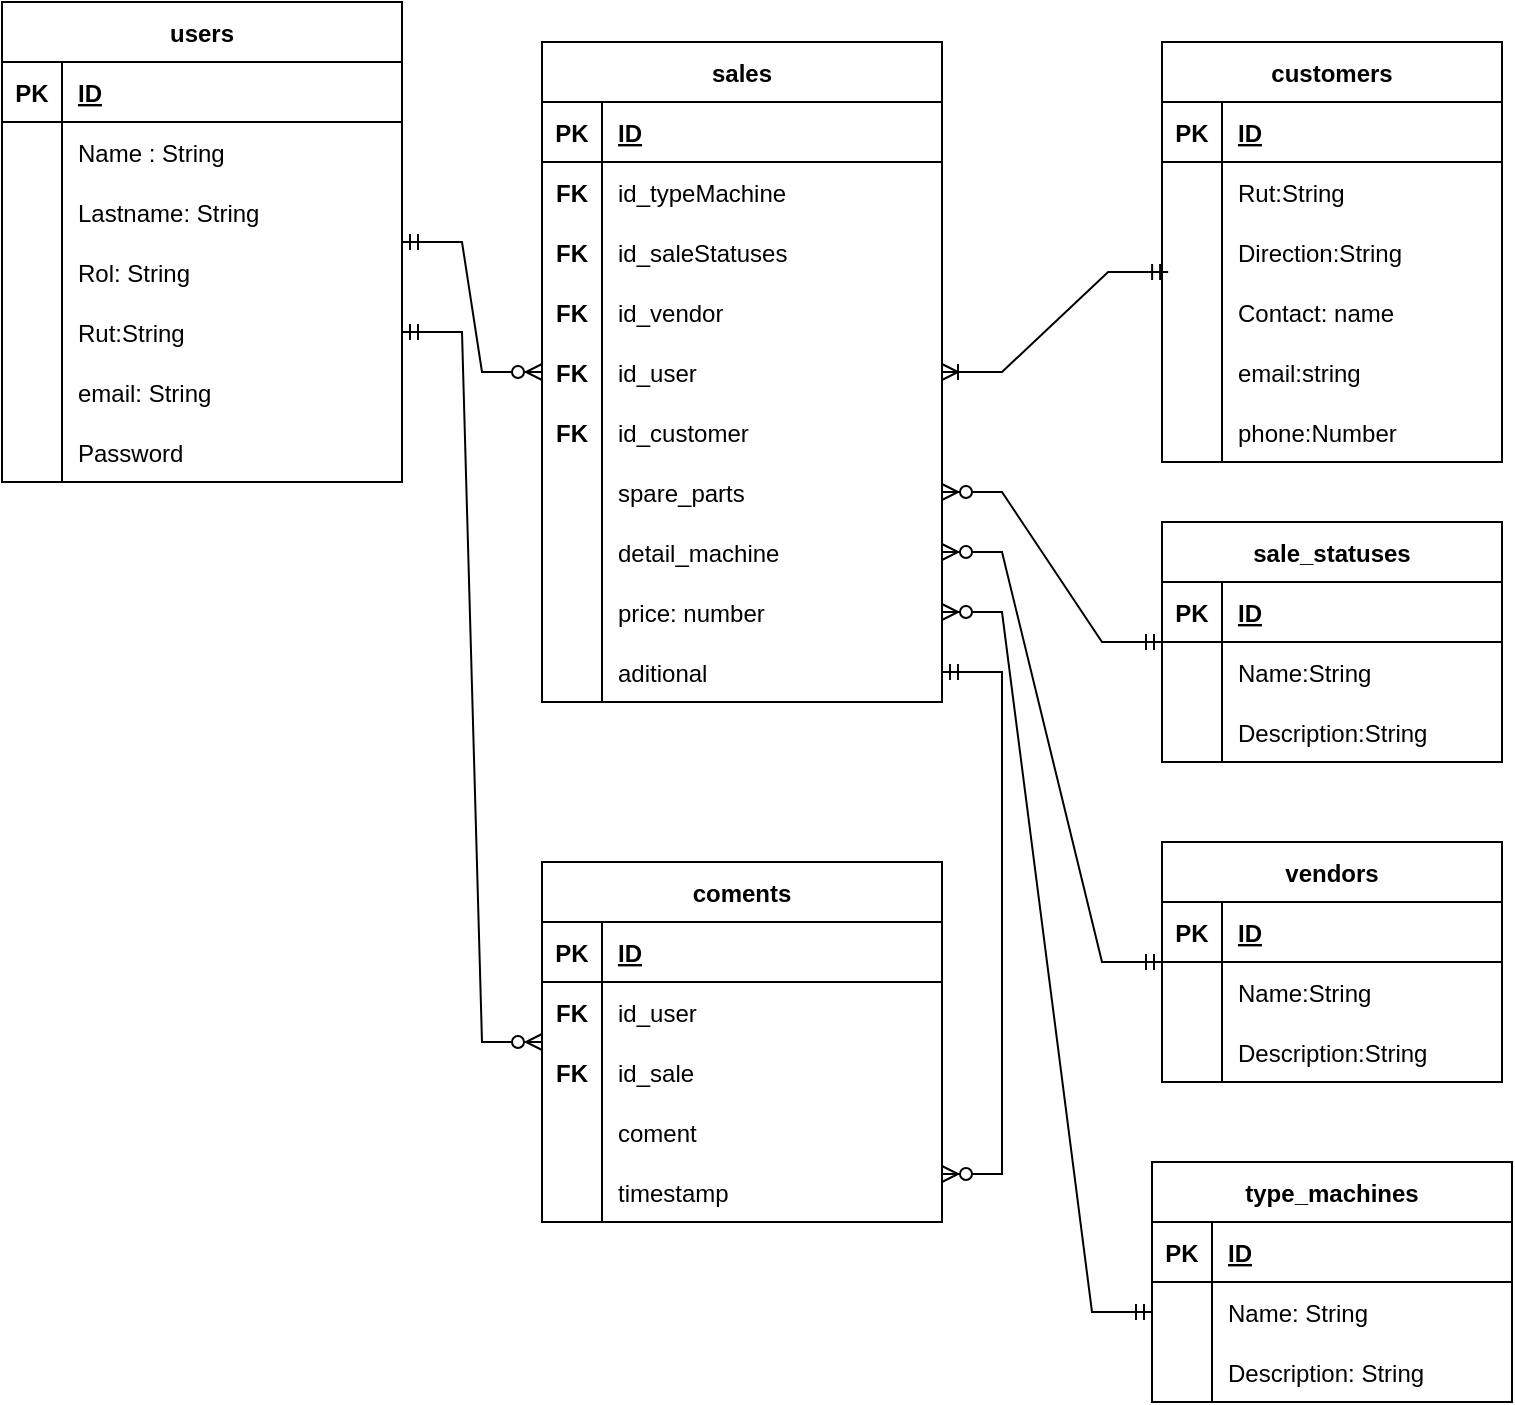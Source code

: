 <mxfile version="15.8.6" type="github">
  <diagram id="W8jNctGg6ICuP-1x-R0o" name="Page-1">
    <mxGraphModel dx="1022" dy="706" grid="1" gridSize="10" guides="1" tooltips="1" connect="1" arrows="1" fold="1" page="1" pageScale="1" pageWidth="827" pageHeight="1169" math="0" shadow="0">
      <root>
        <mxCell id="0" />
        <mxCell id="1" parent="0" />
        <mxCell id="FRNCjIdW2Cgp6rqRqQUu-5" value="users" style="shape=table;startSize=30;container=1;collapsible=1;childLayout=tableLayout;fixedRows=1;rowLines=0;fontStyle=1;align=center;resizeLast=1;" parent="1" vertex="1">
          <mxGeometry x="10" y="20" width="200" height="240" as="geometry" />
        </mxCell>
        <mxCell id="FRNCjIdW2Cgp6rqRqQUu-6" value="" style="shape=partialRectangle;collapsible=0;dropTarget=0;pointerEvents=0;fillColor=none;top=0;left=0;bottom=1;right=0;points=[[0,0.5],[1,0.5]];portConstraint=eastwest;" parent="FRNCjIdW2Cgp6rqRqQUu-5" vertex="1">
          <mxGeometry y="30" width="200" height="30" as="geometry" />
        </mxCell>
        <mxCell id="FRNCjIdW2Cgp6rqRqQUu-7" value="PK" style="shape=partialRectangle;connectable=0;fillColor=none;top=0;left=0;bottom=0;right=0;fontStyle=1;overflow=hidden;" parent="FRNCjIdW2Cgp6rqRqQUu-6" vertex="1">
          <mxGeometry width="30" height="30" as="geometry">
            <mxRectangle width="30" height="30" as="alternateBounds" />
          </mxGeometry>
        </mxCell>
        <mxCell id="FRNCjIdW2Cgp6rqRqQUu-8" value="ID" style="shape=partialRectangle;connectable=0;fillColor=none;top=0;left=0;bottom=0;right=0;align=left;spacingLeft=6;fontStyle=5;overflow=hidden;" parent="FRNCjIdW2Cgp6rqRqQUu-6" vertex="1">
          <mxGeometry x="30" width="170" height="30" as="geometry">
            <mxRectangle width="170" height="30" as="alternateBounds" />
          </mxGeometry>
        </mxCell>
        <mxCell id="FRNCjIdW2Cgp6rqRqQUu-9" value="" style="shape=partialRectangle;collapsible=0;dropTarget=0;pointerEvents=0;fillColor=none;top=0;left=0;bottom=0;right=0;points=[[0,0.5],[1,0.5]];portConstraint=eastwest;" parent="FRNCjIdW2Cgp6rqRqQUu-5" vertex="1">
          <mxGeometry y="60" width="200" height="30" as="geometry" />
        </mxCell>
        <mxCell id="FRNCjIdW2Cgp6rqRqQUu-10" value="" style="shape=partialRectangle;connectable=0;fillColor=none;top=0;left=0;bottom=0;right=0;editable=1;overflow=hidden;" parent="FRNCjIdW2Cgp6rqRqQUu-9" vertex="1">
          <mxGeometry width="30" height="30" as="geometry">
            <mxRectangle width="30" height="30" as="alternateBounds" />
          </mxGeometry>
        </mxCell>
        <mxCell id="FRNCjIdW2Cgp6rqRqQUu-11" value="Name : String" style="shape=partialRectangle;connectable=0;fillColor=none;top=0;left=0;bottom=0;right=0;align=left;spacingLeft=6;overflow=hidden;" parent="FRNCjIdW2Cgp6rqRqQUu-9" vertex="1">
          <mxGeometry x="30" width="170" height="30" as="geometry">
            <mxRectangle width="170" height="30" as="alternateBounds" />
          </mxGeometry>
        </mxCell>
        <mxCell id="FRNCjIdW2Cgp6rqRqQUu-12" value="" style="shape=partialRectangle;collapsible=0;dropTarget=0;pointerEvents=0;fillColor=none;top=0;left=0;bottom=0;right=0;points=[[0,0.5],[1,0.5]];portConstraint=eastwest;" parent="FRNCjIdW2Cgp6rqRqQUu-5" vertex="1">
          <mxGeometry y="90" width="200" height="30" as="geometry" />
        </mxCell>
        <mxCell id="FRNCjIdW2Cgp6rqRqQUu-13" value="" style="shape=partialRectangle;connectable=0;fillColor=none;top=0;left=0;bottom=0;right=0;editable=1;overflow=hidden;" parent="FRNCjIdW2Cgp6rqRqQUu-12" vertex="1">
          <mxGeometry width="30" height="30" as="geometry">
            <mxRectangle width="30" height="30" as="alternateBounds" />
          </mxGeometry>
        </mxCell>
        <mxCell id="FRNCjIdW2Cgp6rqRqQUu-14" value="Lastname: String" style="shape=partialRectangle;connectable=0;fillColor=none;top=0;left=0;bottom=0;right=0;align=left;spacingLeft=6;overflow=hidden;" parent="FRNCjIdW2Cgp6rqRqQUu-12" vertex="1">
          <mxGeometry x="30" width="170" height="30" as="geometry">
            <mxRectangle width="170" height="30" as="alternateBounds" />
          </mxGeometry>
        </mxCell>
        <mxCell id="FRNCjIdW2Cgp6rqRqQUu-15" value="" style="shape=partialRectangle;collapsible=0;dropTarget=0;pointerEvents=0;fillColor=none;top=0;left=0;bottom=0;right=0;points=[[0,0.5],[1,0.5]];portConstraint=eastwest;" parent="FRNCjIdW2Cgp6rqRqQUu-5" vertex="1">
          <mxGeometry y="120" width="200" height="30" as="geometry" />
        </mxCell>
        <mxCell id="FRNCjIdW2Cgp6rqRqQUu-16" value="" style="shape=partialRectangle;connectable=0;fillColor=none;top=0;left=0;bottom=0;right=0;editable=1;overflow=hidden;" parent="FRNCjIdW2Cgp6rqRqQUu-15" vertex="1">
          <mxGeometry width="30" height="30" as="geometry">
            <mxRectangle width="30" height="30" as="alternateBounds" />
          </mxGeometry>
        </mxCell>
        <mxCell id="FRNCjIdW2Cgp6rqRqQUu-17" value="Rol: String" style="shape=partialRectangle;connectable=0;fillColor=none;top=0;left=0;bottom=0;right=0;align=left;spacingLeft=6;overflow=hidden;" parent="FRNCjIdW2Cgp6rqRqQUu-15" vertex="1">
          <mxGeometry x="30" width="170" height="30" as="geometry">
            <mxRectangle width="170" height="30" as="alternateBounds" />
          </mxGeometry>
        </mxCell>
        <mxCell id="FRNCjIdW2Cgp6rqRqQUu-99" value="" style="shape=partialRectangle;collapsible=0;dropTarget=0;pointerEvents=0;fillColor=none;top=0;left=0;bottom=0;right=0;points=[[0,0.5],[1,0.5]];portConstraint=eastwest;" parent="FRNCjIdW2Cgp6rqRqQUu-5" vertex="1">
          <mxGeometry y="150" width="200" height="30" as="geometry" />
        </mxCell>
        <mxCell id="FRNCjIdW2Cgp6rqRqQUu-100" value="" style="shape=partialRectangle;connectable=0;fillColor=none;top=0;left=0;bottom=0;right=0;editable=1;overflow=hidden;" parent="FRNCjIdW2Cgp6rqRqQUu-99" vertex="1">
          <mxGeometry width="30" height="30" as="geometry">
            <mxRectangle width="30" height="30" as="alternateBounds" />
          </mxGeometry>
        </mxCell>
        <mxCell id="FRNCjIdW2Cgp6rqRqQUu-101" value="Rut:String" style="shape=partialRectangle;connectable=0;fillColor=none;top=0;left=0;bottom=0;right=0;align=left;spacingLeft=6;overflow=hidden;" parent="FRNCjIdW2Cgp6rqRqQUu-99" vertex="1">
          <mxGeometry x="30" width="170" height="30" as="geometry">
            <mxRectangle width="170" height="30" as="alternateBounds" />
          </mxGeometry>
        </mxCell>
        <mxCell id="FRNCjIdW2Cgp6rqRqQUu-102" value="" style="shape=partialRectangle;collapsible=0;dropTarget=0;pointerEvents=0;fillColor=none;top=0;left=0;bottom=0;right=0;points=[[0,0.5],[1,0.5]];portConstraint=eastwest;" parent="FRNCjIdW2Cgp6rqRqQUu-5" vertex="1">
          <mxGeometry y="180" width="200" height="30" as="geometry" />
        </mxCell>
        <mxCell id="FRNCjIdW2Cgp6rqRqQUu-103" value="" style="shape=partialRectangle;connectable=0;fillColor=none;top=0;left=0;bottom=0;right=0;editable=1;overflow=hidden;" parent="FRNCjIdW2Cgp6rqRqQUu-102" vertex="1">
          <mxGeometry width="30" height="30" as="geometry">
            <mxRectangle width="30" height="30" as="alternateBounds" />
          </mxGeometry>
        </mxCell>
        <mxCell id="FRNCjIdW2Cgp6rqRqQUu-104" value="email: String" style="shape=partialRectangle;connectable=0;fillColor=none;top=0;left=0;bottom=0;right=0;align=left;spacingLeft=6;overflow=hidden;" parent="FRNCjIdW2Cgp6rqRqQUu-102" vertex="1">
          <mxGeometry x="30" width="170" height="30" as="geometry">
            <mxRectangle width="170" height="30" as="alternateBounds" />
          </mxGeometry>
        </mxCell>
        <mxCell id="FRNCjIdW2Cgp6rqRqQUu-105" value="" style="shape=partialRectangle;collapsible=0;dropTarget=0;pointerEvents=0;fillColor=none;top=0;left=0;bottom=0;right=0;points=[[0,0.5],[1,0.5]];portConstraint=eastwest;" parent="FRNCjIdW2Cgp6rqRqQUu-5" vertex="1">
          <mxGeometry y="210" width="200" height="30" as="geometry" />
        </mxCell>
        <mxCell id="FRNCjIdW2Cgp6rqRqQUu-106" value="" style="shape=partialRectangle;connectable=0;fillColor=none;top=0;left=0;bottom=0;right=0;editable=1;overflow=hidden;" parent="FRNCjIdW2Cgp6rqRqQUu-105" vertex="1">
          <mxGeometry width="30" height="30" as="geometry">
            <mxRectangle width="30" height="30" as="alternateBounds" />
          </mxGeometry>
        </mxCell>
        <mxCell id="FRNCjIdW2Cgp6rqRqQUu-107" value="Password" style="shape=partialRectangle;connectable=0;fillColor=none;top=0;left=0;bottom=0;right=0;align=left;spacingLeft=6;overflow=hidden;" parent="FRNCjIdW2Cgp6rqRqQUu-105" vertex="1">
          <mxGeometry x="30" width="170" height="30" as="geometry">
            <mxRectangle width="170" height="30" as="alternateBounds" />
          </mxGeometry>
        </mxCell>
        <mxCell id="FRNCjIdW2Cgp6rqRqQUu-32" value="type_machines" style="shape=table;startSize=30;container=1;collapsible=1;childLayout=tableLayout;fixedRows=1;rowLines=0;fontStyle=1;align=center;resizeLast=1;" parent="1" vertex="1">
          <mxGeometry x="585" y="600" width="180" height="120" as="geometry" />
        </mxCell>
        <mxCell id="FRNCjIdW2Cgp6rqRqQUu-33" value="" style="shape=partialRectangle;collapsible=0;dropTarget=0;pointerEvents=0;fillColor=none;top=0;left=0;bottom=1;right=0;points=[[0,0.5],[1,0.5]];portConstraint=eastwest;" parent="FRNCjIdW2Cgp6rqRqQUu-32" vertex="1">
          <mxGeometry y="30" width="180" height="30" as="geometry" />
        </mxCell>
        <mxCell id="FRNCjIdW2Cgp6rqRqQUu-34" value="PK" style="shape=partialRectangle;connectable=0;fillColor=none;top=0;left=0;bottom=0;right=0;fontStyle=1;overflow=hidden;" parent="FRNCjIdW2Cgp6rqRqQUu-33" vertex="1">
          <mxGeometry width="30" height="30" as="geometry">
            <mxRectangle width="30" height="30" as="alternateBounds" />
          </mxGeometry>
        </mxCell>
        <mxCell id="FRNCjIdW2Cgp6rqRqQUu-35" value="ID" style="shape=partialRectangle;connectable=0;fillColor=none;top=0;left=0;bottom=0;right=0;align=left;spacingLeft=6;fontStyle=5;overflow=hidden;" parent="FRNCjIdW2Cgp6rqRqQUu-33" vertex="1">
          <mxGeometry x="30" width="150" height="30" as="geometry">
            <mxRectangle width="150" height="30" as="alternateBounds" />
          </mxGeometry>
        </mxCell>
        <mxCell id="FRNCjIdW2Cgp6rqRqQUu-36" value="" style="shape=partialRectangle;collapsible=0;dropTarget=0;pointerEvents=0;fillColor=none;top=0;left=0;bottom=0;right=0;points=[[0,0.5],[1,0.5]];portConstraint=eastwest;" parent="FRNCjIdW2Cgp6rqRqQUu-32" vertex="1">
          <mxGeometry y="60" width="180" height="30" as="geometry" />
        </mxCell>
        <mxCell id="FRNCjIdW2Cgp6rqRqQUu-37" value="" style="shape=partialRectangle;connectable=0;fillColor=none;top=0;left=0;bottom=0;right=0;editable=1;overflow=hidden;" parent="FRNCjIdW2Cgp6rqRqQUu-36" vertex="1">
          <mxGeometry width="30" height="30" as="geometry">
            <mxRectangle width="30" height="30" as="alternateBounds" />
          </mxGeometry>
        </mxCell>
        <mxCell id="FRNCjIdW2Cgp6rqRqQUu-38" value="Name: String" style="shape=partialRectangle;connectable=0;fillColor=none;top=0;left=0;bottom=0;right=0;align=left;spacingLeft=6;overflow=hidden;" parent="FRNCjIdW2Cgp6rqRqQUu-36" vertex="1">
          <mxGeometry x="30" width="150" height="30" as="geometry">
            <mxRectangle width="150" height="30" as="alternateBounds" />
          </mxGeometry>
        </mxCell>
        <mxCell id="FRNCjIdW2Cgp6rqRqQUu-39" value="" style="shape=partialRectangle;collapsible=0;dropTarget=0;pointerEvents=0;fillColor=none;top=0;left=0;bottom=0;right=0;points=[[0,0.5],[1,0.5]];portConstraint=eastwest;" parent="FRNCjIdW2Cgp6rqRqQUu-32" vertex="1">
          <mxGeometry y="90" width="180" height="30" as="geometry" />
        </mxCell>
        <mxCell id="FRNCjIdW2Cgp6rqRqQUu-40" value="" style="shape=partialRectangle;connectable=0;fillColor=none;top=0;left=0;bottom=0;right=0;editable=1;overflow=hidden;" parent="FRNCjIdW2Cgp6rqRqQUu-39" vertex="1">
          <mxGeometry width="30" height="30" as="geometry">
            <mxRectangle width="30" height="30" as="alternateBounds" />
          </mxGeometry>
        </mxCell>
        <mxCell id="FRNCjIdW2Cgp6rqRqQUu-41" value="Description: String" style="shape=partialRectangle;connectable=0;fillColor=none;top=0;left=0;bottom=0;right=0;align=left;spacingLeft=6;overflow=hidden;" parent="FRNCjIdW2Cgp6rqRqQUu-39" vertex="1">
          <mxGeometry x="30" width="150" height="30" as="geometry">
            <mxRectangle width="150" height="30" as="alternateBounds" />
          </mxGeometry>
        </mxCell>
        <mxCell id="FRNCjIdW2Cgp6rqRqQUu-45" value="vendors" style="shape=table;startSize=30;container=1;collapsible=1;childLayout=tableLayout;fixedRows=1;rowLines=0;fontStyle=1;align=center;resizeLast=1;" parent="1" vertex="1">
          <mxGeometry x="590" y="440" width="170" height="120" as="geometry" />
        </mxCell>
        <mxCell id="FRNCjIdW2Cgp6rqRqQUu-46" value="" style="shape=partialRectangle;collapsible=0;dropTarget=0;pointerEvents=0;fillColor=none;top=0;left=0;bottom=1;right=0;points=[[0,0.5],[1,0.5]];portConstraint=eastwest;" parent="FRNCjIdW2Cgp6rqRqQUu-45" vertex="1">
          <mxGeometry y="30" width="170" height="30" as="geometry" />
        </mxCell>
        <mxCell id="FRNCjIdW2Cgp6rqRqQUu-47" value="PK" style="shape=partialRectangle;connectable=0;fillColor=none;top=0;left=0;bottom=0;right=0;fontStyle=1;overflow=hidden;" parent="FRNCjIdW2Cgp6rqRqQUu-46" vertex="1">
          <mxGeometry width="30" height="30" as="geometry">
            <mxRectangle width="30" height="30" as="alternateBounds" />
          </mxGeometry>
        </mxCell>
        <mxCell id="FRNCjIdW2Cgp6rqRqQUu-48" value="ID" style="shape=partialRectangle;connectable=0;fillColor=none;top=0;left=0;bottom=0;right=0;align=left;spacingLeft=6;fontStyle=5;overflow=hidden;" parent="FRNCjIdW2Cgp6rqRqQUu-46" vertex="1">
          <mxGeometry x="30" width="140" height="30" as="geometry">
            <mxRectangle width="140" height="30" as="alternateBounds" />
          </mxGeometry>
        </mxCell>
        <mxCell id="FRNCjIdW2Cgp6rqRqQUu-49" value="" style="shape=partialRectangle;collapsible=0;dropTarget=0;pointerEvents=0;fillColor=none;top=0;left=0;bottom=0;right=0;points=[[0,0.5],[1,0.5]];portConstraint=eastwest;" parent="FRNCjIdW2Cgp6rqRqQUu-45" vertex="1">
          <mxGeometry y="60" width="170" height="30" as="geometry" />
        </mxCell>
        <mxCell id="FRNCjIdW2Cgp6rqRqQUu-50" value="" style="shape=partialRectangle;connectable=0;fillColor=none;top=0;left=0;bottom=0;right=0;editable=1;overflow=hidden;" parent="FRNCjIdW2Cgp6rqRqQUu-49" vertex="1">
          <mxGeometry width="30" height="30" as="geometry">
            <mxRectangle width="30" height="30" as="alternateBounds" />
          </mxGeometry>
        </mxCell>
        <mxCell id="FRNCjIdW2Cgp6rqRqQUu-51" value="Name:String" style="shape=partialRectangle;connectable=0;fillColor=none;top=0;left=0;bottom=0;right=0;align=left;spacingLeft=6;overflow=hidden;" parent="FRNCjIdW2Cgp6rqRqQUu-49" vertex="1">
          <mxGeometry x="30" width="140" height="30" as="geometry">
            <mxRectangle width="140" height="30" as="alternateBounds" />
          </mxGeometry>
        </mxCell>
        <mxCell id="FRNCjIdW2Cgp6rqRqQUu-52" value="" style="shape=partialRectangle;collapsible=0;dropTarget=0;pointerEvents=0;fillColor=none;top=0;left=0;bottom=0;right=0;points=[[0,0.5],[1,0.5]];portConstraint=eastwest;" parent="FRNCjIdW2Cgp6rqRqQUu-45" vertex="1">
          <mxGeometry y="90" width="170" height="30" as="geometry" />
        </mxCell>
        <mxCell id="FRNCjIdW2Cgp6rqRqQUu-53" value="" style="shape=partialRectangle;connectable=0;fillColor=none;top=0;left=0;bottom=0;right=0;editable=1;overflow=hidden;" parent="FRNCjIdW2Cgp6rqRqQUu-52" vertex="1">
          <mxGeometry width="30" height="30" as="geometry">
            <mxRectangle width="30" height="30" as="alternateBounds" />
          </mxGeometry>
        </mxCell>
        <mxCell id="FRNCjIdW2Cgp6rqRqQUu-54" value="Description:String" style="shape=partialRectangle;connectable=0;fillColor=none;top=0;left=0;bottom=0;right=0;align=left;spacingLeft=6;overflow=hidden;" parent="FRNCjIdW2Cgp6rqRqQUu-52" vertex="1">
          <mxGeometry x="30" width="140" height="30" as="geometry">
            <mxRectangle width="140" height="30" as="alternateBounds" />
          </mxGeometry>
        </mxCell>
        <mxCell id="FRNCjIdW2Cgp6rqRqQUu-58" value="sale_statuses" style="shape=table;startSize=30;container=1;collapsible=1;childLayout=tableLayout;fixedRows=1;rowLines=0;fontStyle=1;align=center;resizeLast=1;" parent="1" vertex="1">
          <mxGeometry x="590" y="280" width="170" height="120" as="geometry" />
        </mxCell>
        <mxCell id="FRNCjIdW2Cgp6rqRqQUu-59" value="" style="shape=partialRectangle;collapsible=0;dropTarget=0;pointerEvents=0;fillColor=none;top=0;left=0;bottom=1;right=0;points=[[0,0.5],[1,0.5]];portConstraint=eastwest;" parent="FRNCjIdW2Cgp6rqRqQUu-58" vertex="1">
          <mxGeometry y="30" width="170" height="30" as="geometry" />
        </mxCell>
        <mxCell id="FRNCjIdW2Cgp6rqRqQUu-60" value="PK" style="shape=partialRectangle;connectable=0;fillColor=none;top=0;left=0;bottom=0;right=0;fontStyle=1;overflow=hidden;" parent="FRNCjIdW2Cgp6rqRqQUu-59" vertex="1">
          <mxGeometry width="30" height="30" as="geometry">
            <mxRectangle width="30" height="30" as="alternateBounds" />
          </mxGeometry>
        </mxCell>
        <mxCell id="FRNCjIdW2Cgp6rqRqQUu-61" value="ID" style="shape=partialRectangle;connectable=0;fillColor=none;top=0;left=0;bottom=0;right=0;align=left;spacingLeft=6;fontStyle=5;overflow=hidden;" parent="FRNCjIdW2Cgp6rqRqQUu-59" vertex="1">
          <mxGeometry x="30" width="140" height="30" as="geometry">
            <mxRectangle width="140" height="30" as="alternateBounds" />
          </mxGeometry>
        </mxCell>
        <mxCell id="FRNCjIdW2Cgp6rqRqQUu-62" value="" style="shape=partialRectangle;collapsible=0;dropTarget=0;pointerEvents=0;fillColor=none;top=0;left=0;bottom=0;right=0;points=[[0,0.5],[1,0.5]];portConstraint=eastwest;" parent="FRNCjIdW2Cgp6rqRqQUu-58" vertex="1">
          <mxGeometry y="60" width="170" height="30" as="geometry" />
        </mxCell>
        <mxCell id="FRNCjIdW2Cgp6rqRqQUu-63" value="" style="shape=partialRectangle;connectable=0;fillColor=none;top=0;left=0;bottom=0;right=0;editable=1;overflow=hidden;" parent="FRNCjIdW2Cgp6rqRqQUu-62" vertex="1">
          <mxGeometry width="30" height="30" as="geometry">
            <mxRectangle width="30" height="30" as="alternateBounds" />
          </mxGeometry>
        </mxCell>
        <mxCell id="FRNCjIdW2Cgp6rqRqQUu-64" value="Name:String" style="shape=partialRectangle;connectable=0;fillColor=none;top=0;left=0;bottom=0;right=0;align=left;spacingLeft=6;overflow=hidden;" parent="FRNCjIdW2Cgp6rqRqQUu-62" vertex="1">
          <mxGeometry x="30" width="140" height="30" as="geometry">
            <mxRectangle width="140" height="30" as="alternateBounds" />
          </mxGeometry>
        </mxCell>
        <mxCell id="FRNCjIdW2Cgp6rqRqQUu-65" value="" style="shape=partialRectangle;collapsible=0;dropTarget=0;pointerEvents=0;fillColor=none;top=0;left=0;bottom=0;right=0;points=[[0,0.5],[1,0.5]];portConstraint=eastwest;" parent="FRNCjIdW2Cgp6rqRqQUu-58" vertex="1">
          <mxGeometry y="90" width="170" height="30" as="geometry" />
        </mxCell>
        <mxCell id="FRNCjIdW2Cgp6rqRqQUu-66" value="" style="shape=partialRectangle;connectable=0;fillColor=none;top=0;left=0;bottom=0;right=0;editable=1;overflow=hidden;" parent="FRNCjIdW2Cgp6rqRqQUu-65" vertex="1">
          <mxGeometry width="30" height="30" as="geometry">
            <mxRectangle width="30" height="30" as="alternateBounds" />
          </mxGeometry>
        </mxCell>
        <mxCell id="FRNCjIdW2Cgp6rqRqQUu-67" value="Description:String" style="shape=partialRectangle;connectable=0;fillColor=none;top=0;left=0;bottom=0;right=0;align=left;spacingLeft=6;overflow=hidden;" parent="FRNCjIdW2Cgp6rqRqQUu-65" vertex="1">
          <mxGeometry x="30" width="140" height="30" as="geometry">
            <mxRectangle width="140" height="30" as="alternateBounds" />
          </mxGeometry>
        </mxCell>
        <mxCell id="FRNCjIdW2Cgp6rqRqQUu-71" value="sales" style="shape=table;startSize=30;container=1;collapsible=1;childLayout=tableLayout;fixedRows=1;rowLines=0;fontStyle=1;align=center;resizeLast=1;" parent="1" vertex="1">
          <mxGeometry x="280" y="40" width="200" height="330" as="geometry" />
        </mxCell>
        <mxCell id="FRNCjIdW2Cgp6rqRqQUu-72" value="" style="shape=partialRectangle;collapsible=0;dropTarget=0;pointerEvents=0;fillColor=none;top=0;left=0;bottom=1;right=0;points=[[0,0.5],[1,0.5]];portConstraint=eastwest;" parent="FRNCjIdW2Cgp6rqRqQUu-71" vertex="1">
          <mxGeometry y="30" width="200" height="30" as="geometry" />
        </mxCell>
        <mxCell id="FRNCjIdW2Cgp6rqRqQUu-73" value="PK" style="shape=partialRectangle;connectable=0;fillColor=none;top=0;left=0;bottom=0;right=0;fontStyle=1;overflow=hidden;" parent="FRNCjIdW2Cgp6rqRqQUu-72" vertex="1">
          <mxGeometry width="30" height="30" as="geometry">
            <mxRectangle width="30" height="30" as="alternateBounds" />
          </mxGeometry>
        </mxCell>
        <mxCell id="FRNCjIdW2Cgp6rqRqQUu-74" value="ID" style="shape=partialRectangle;connectable=0;fillColor=none;top=0;left=0;bottom=0;right=0;align=left;spacingLeft=6;fontStyle=5;overflow=hidden;" parent="FRNCjIdW2Cgp6rqRqQUu-72" vertex="1">
          <mxGeometry x="30" width="170" height="30" as="geometry">
            <mxRectangle width="170" height="30" as="alternateBounds" />
          </mxGeometry>
        </mxCell>
        <mxCell id="FRNCjIdW2Cgp6rqRqQUu-75" value="" style="shape=partialRectangle;collapsible=0;dropTarget=0;pointerEvents=0;fillColor=none;top=0;left=0;bottom=0;right=0;points=[[0,0.5],[1,0.5]];portConstraint=eastwest;" parent="FRNCjIdW2Cgp6rqRqQUu-71" vertex="1">
          <mxGeometry y="60" width="200" height="30" as="geometry" />
        </mxCell>
        <mxCell id="FRNCjIdW2Cgp6rqRqQUu-76" value="FK" style="shape=partialRectangle;connectable=0;fillColor=none;top=0;left=0;bottom=0;right=0;editable=1;overflow=hidden;fontStyle=1" parent="FRNCjIdW2Cgp6rqRqQUu-75" vertex="1">
          <mxGeometry width="30" height="30" as="geometry">
            <mxRectangle width="30" height="30" as="alternateBounds" />
          </mxGeometry>
        </mxCell>
        <mxCell id="FRNCjIdW2Cgp6rqRqQUu-77" value="id_typeMachine" style="shape=partialRectangle;connectable=0;fillColor=none;top=0;left=0;bottom=0;right=0;align=left;spacingLeft=6;overflow=hidden;" parent="FRNCjIdW2Cgp6rqRqQUu-75" vertex="1">
          <mxGeometry x="30" width="170" height="30" as="geometry">
            <mxRectangle width="170" height="30" as="alternateBounds" />
          </mxGeometry>
        </mxCell>
        <mxCell id="FRNCjIdW2Cgp6rqRqQUu-78" value="" style="shape=partialRectangle;collapsible=0;dropTarget=0;pointerEvents=0;fillColor=none;top=0;left=0;bottom=0;right=0;points=[[0,0.5],[1,0.5]];portConstraint=eastwest;" parent="FRNCjIdW2Cgp6rqRqQUu-71" vertex="1">
          <mxGeometry y="90" width="200" height="30" as="geometry" />
        </mxCell>
        <mxCell id="FRNCjIdW2Cgp6rqRqQUu-79" value="FK" style="shape=partialRectangle;connectable=0;fillColor=none;top=0;left=0;bottom=0;right=0;editable=1;overflow=hidden;fontStyle=1" parent="FRNCjIdW2Cgp6rqRqQUu-78" vertex="1">
          <mxGeometry width="30" height="30" as="geometry">
            <mxRectangle width="30" height="30" as="alternateBounds" />
          </mxGeometry>
        </mxCell>
        <mxCell id="FRNCjIdW2Cgp6rqRqQUu-80" value="id_saleStatuses" style="shape=partialRectangle;connectable=0;fillColor=none;top=0;left=0;bottom=0;right=0;align=left;spacingLeft=6;overflow=hidden;" parent="FRNCjIdW2Cgp6rqRqQUu-78" vertex="1">
          <mxGeometry x="30" width="170" height="30" as="geometry">
            <mxRectangle width="170" height="30" as="alternateBounds" />
          </mxGeometry>
        </mxCell>
        <mxCell id="FRNCjIdW2Cgp6rqRqQUu-81" value="" style="shape=partialRectangle;collapsible=0;dropTarget=0;pointerEvents=0;fillColor=none;top=0;left=0;bottom=0;right=0;points=[[0,0.5],[1,0.5]];portConstraint=eastwest;" parent="FRNCjIdW2Cgp6rqRqQUu-71" vertex="1">
          <mxGeometry y="120" width="200" height="30" as="geometry" />
        </mxCell>
        <mxCell id="FRNCjIdW2Cgp6rqRqQUu-82" value="FK" style="shape=partialRectangle;connectable=0;fillColor=none;top=0;left=0;bottom=0;right=0;editable=1;overflow=hidden;fontStyle=1" parent="FRNCjIdW2Cgp6rqRqQUu-81" vertex="1">
          <mxGeometry width="30" height="30" as="geometry">
            <mxRectangle width="30" height="30" as="alternateBounds" />
          </mxGeometry>
        </mxCell>
        <mxCell id="FRNCjIdW2Cgp6rqRqQUu-83" value="id_vendor" style="shape=partialRectangle;connectable=0;fillColor=none;top=0;left=0;bottom=0;right=0;align=left;spacingLeft=6;overflow=hidden;" parent="FRNCjIdW2Cgp6rqRqQUu-81" vertex="1">
          <mxGeometry x="30" width="170" height="30" as="geometry">
            <mxRectangle width="170" height="30" as="alternateBounds" />
          </mxGeometry>
        </mxCell>
        <mxCell id="FRNCjIdW2Cgp6rqRqQUu-129" value="" style="shape=partialRectangle;collapsible=0;dropTarget=0;pointerEvents=0;fillColor=none;top=0;left=0;bottom=0;right=0;points=[[0,0.5],[1,0.5]];portConstraint=eastwest;" parent="FRNCjIdW2Cgp6rqRqQUu-71" vertex="1">
          <mxGeometry y="150" width="200" height="30" as="geometry" />
        </mxCell>
        <mxCell id="FRNCjIdW2Cgp6rqRqQUu-130" value="FK" style="shape=partialRectangle;connectable=0;fillColor=none;top=0;left=0;bottom=0;right=0;editable=1;overflow=hidden;fontStyle=1" parent="FRNCjIdW2Cgp6rqRqQUu-129" vertex="1">
          <mxGeometry width="30" height="30" as="geometry">
            <mxRectangle width="30" height="30" as="alternateBounds" />
          </mxGeometry>
        </mxCell>
        <mxCell id="FRNCjIdW2Cgp6rqRqQUu-131" value="id_user" style="shape=partialRectangle;connectable=0;fillColor=none;top=0;left=0;bottom=0;right=0;align=left;spacingLeft=6;overflow=hidden;" parent="FRNCjIdW2Cgp6rqRqQUu-129" vertex="1">
          <mxGeometry x="30" width="170" height="30" as="geometry">
            <mxRectangle width="170" height="30" as="alternateBounds" />
          </mxGeometry>
        </mxCell>
        <mxCell id="eO3ZpFgrzHvhTyzLHWgQ-5" value="" style="shape=partialRectangle;collapsible=0;dropTarget=0;pointerEvents=0;fillColor=none;top=0;left=0;bottom=0;right=0;points=[[0,0.5],[1,0.5]];portConstraint=eastwest;" vertex="1" parent="FRNCjIdW2Cgp6rqRqQUu-71">
          <mxGeometry y="180" width="200" height="30" as="geometry" />
        </mxCell>
        <mxCell id="eO3ZpFgrzHvhTyzLHWgQ-6" value="FK" style="shape=partialRectangle;connectable=0;fillColor=none;top=0;left=0;bottom=0;right=0;editable=1;overflow=hidden;fontStyle=1" vertex="1" parent="eO3ZpFgrzHvhTyzLHWgQ-5">
          <mxGeometry width="30" height="30" as="geometry">
            <mxRectangle width="30" height="30" as="alternateBounds" />
          </mxGeometry>
        </mxCell>
        <mxCell id="eO3ZpFgrzHvhTyzLHWgQ-7" value="id_customer" style="shape=partialRectangle;connectable=0;fillColor=none;top=0;left=0;bottom=0;right=0;align=left;spacingLeft=6;overflow=hidden;" vertex="1" parent="eO3ZpFgrzHvhTyzLHWgQ-5">
          <mxGeometry x="30" width="170" height="30" as="geometry">
            <mxRectangle width="170" height="30" as="alternateBounds" />
          </mxGeometry>
        </mxCell>
        <mxCell id="FRNCjIdW2Cgp6rqRqQUu-120" value="" style="shape=partialRectangle;collapsible=0;dropTarget=0;pointerEvents=0;fillColor=none;top=0;left=0;bottom=0;right=0;points=[[0,0.5],[1,0.5]];portConstraint=eastwest;" parent="FRNCjIdW2Cgp6rqRqQUu-71" vertex="1">
          <mxGeometry y="210" width="200" height="30" as="geometry" />
        </mxCell>
        <mxCell id="FRNCjIdW2Cgp6rqRqQUu-121" value="" style="shape=partialRectangle;connectable=0;fillColor=none;top=0;left=0;bottom=0;right=0;editable=1;overflow=hidden;" parent="FRNCjIdW2Cgp6rqRqQUu-120" vertex="1">
          <mxGeometry width="30" height="30" as="geometry">
            <mxRectangle width="30" height="30" as="alternateBounds" />
          </mxGeometry>
        </mxCell>
        <mxCell id="FRNCjIdW2Cgp6rqRqQUu-122" value="spare_parts" style="shape=partialRectangle;connectable=0;fillColor=none;top=0;left=0;bottom=0;right=0;align=left;spacingLeft=6;overflow=hidden;" parent="FRNCjIdW2Cgp6rqRqQUu-120" vertex="1">
          <mxGeometry x="30" width="170" height="30" as="geometry">
            <mxRectangle width="170" height="30" as="alternateBounds" />
          </mxGeometry>
        </mxCell>
        <mxCell id="FRNCjIdW2Cgp6rqRqQUu-123" value="" style="shape=partialRectangle;collapsible=0;dropTarget=0;pointerEvents=0;fillColor=none;top=0;left=0;bottom=0;right=0;points=[[0,0.5],[1,0.5]];portConstraint=eastwest;" parent="FRNCjIdW2Cgp6rqRqQUu-71" vertex="1">
          <mxGeometry y="240" width="200" height="30" as="geometry" />
        </mxCell>
        <mxCell id="FRNCjIdW2Cgp6rqRqQUu-124" value="" style="shape=partialRectangle;connectable=0;fillColor=none;top=0;left=0;bottom=0;right=0;editable=1;overflow=hidden;" parent="FRNCjIdW2Cgp6rqRqQUu-123" vertex="1">
          <mxGeometry width="30" height="30" as="geometry">
            <mxRectangle width="30" height="30" as="alternateBounds" />
          </mxGeometry>
        </mxCell>
        <mxCell id="FRNCjIdW2Cgp6rqRqQUu-125" value="detail_machine" style="shape=partialRectangle;connectable=0;fillColor=none;top=0;left=0;bottom=0;right=0;align=left;spacingLeft=6;overflow=hidden;" parent="FRNCjIdW2Cgp6rqRqQUu-123" vertex="1">
          <mxGeometry x="30" width="170" height="30" as="geometry">
            <mxRectangle width="170" height="30" as="alternateBounds" />
          </mxGeometry>
        </mxCell>
        <mxCell id="FRNCjIdW2Cgp6rqRqQUu-117" value="" style="shape=partialRectangle;collapsible=0;dropTarget=0;pointerEvents=0;fillColor=none;top=0;left=0;bottom=0;right=0;points=[[0,0.5],[1,0.5]];portConstraint=eastwest;" parent="FRNCjIdW2Cgp6rqRqQUu-71" vertex="1">
          <mxGeometry y="270" width="200" height="30" as="geometry" />
        </mxCell>
        <mxCell id="FRNCjIdW2Cgp6rqRqQUu-118" value="" style="shape=partialRectangle;connectable=0;fillColor=none;top=0;left=0;bottom=0;right=0;editable=1;overflow=hidden;" parent="FRNCjIdW2Cgp6rqRqQUu-117" vertex="1">
          <mxGeometry width="30" height="30" as="geometry">
            <mxRectangle width="30" height="30" as="alternateBounds" />
          </mxGeometry>
        </mxCell>
        <mxCell id="FRNCjIdW2Cgp6rqRqQUu-119" value="price: number" style="shape=partialRectangle;connectable=0;fillColor=none;top=0;left=0;bottom=0;right=0;align=left;spacingLeft=6;overflow=hidden;" parent="FRNCjIdW2Cgp6rqRqQUu-117" vertex="1">
          <mxGeometry x="30" width="170" height="30" as="geometry">
            <mxRectangle width="170" height="30" as="alternateBounds" />
          </mxGeometry>
        </mxCell>
        <mxCell id="FRNCjIdW2Cgp6rqRqQUu-126" value="" style="shape=partialRectangle;collapsible=0;dropTarget=0;pointerEvents=0;fillColor=none;top=0;left=0;bottom=0;right=0;points=[[0,0.5],[1,0.5]];portConstraint=eastwest;" parent="FRNCjIdW2Cgp6rqRqQUu-71" vertex="1">
          <mxGeometry y="300" width="200" height="30" as="geometry" />
        </mxCell>
        <mxCell id="FRNCjIdW2Cgp6rqRqQUu-127" value="" style="shape=partialRectangle;connectable=0;fillColor=none;top=0;left=0;bottom=0;right=0;editable=1;overflow=hidden;" parent="FRNCjIdW2Cgp6rqRqQUu-126" vertex="1">
          <mxGeometry width="30" height="30" as="geometry">
            <mxRectangle width="30" height="30" as="alternateBounds" />
          </mxGeometry>
        </mxCell>
        <mxCell id="FRNCjIdW2Cgp6rqRqQUu-128" value="aditional" style="shape=partialRectangle;connectable=0;fillColor=none;top=0;left=0;bottom=0;right=0;align=left;spacingLeft=6;overflow=hidden;" parent="FRNCjIdW2Cgp6rqRqQUu-126" vertex="1">
          <mxGeometry x="30" width="170" height="30" as="geometry">
            <mxRectangle width="170" height="30" as="alternateBounds" />
          </mxGeometry>
        </mxCell>
        <mxCell id="FRNCjIdW2Cgp6rqRqQUu-84" value="customers" style="shape=table;startSize=30;container=1;collapsible=1;childLayout=tableLayout;fixedRows=1;rowLines=0;fontStyle=1;align=center;resizeLast=1;" parent="1" vertex="1">
          <mxGeometry x="590" y="40" width="170" height="210" as="geometry" />
        </mxCell>
        <mxCell id="FRNCjIdW2Cgp6rqRqQUu-85" value="" style="shape=partialRectangle;collapsible=0;dropTarget=0;pointerEvents=0;fillColor=none;top=0;left=0;bottom=1;right=0;points=[[0,0.5],[1,0.5]];portConstraint=eastwest;" parent="FRNCjIdW2Cgp6rqRqQUu-84" vertex="1">
          <mxGeometry y="30" width="170" height="30" as="geometry" />
        </mxCell>
        <mxCell id="FRNCjIdW2Cgp6rqRqQUu-86" value="PK" style="shape=partialRectangle;connectable=0;fillColor=none;top=0;left=0;bottom=0;right=0;fontStyle=1;overflow=hidden;" parent="FRNCjIdW2Cgp6rqRqQUu-85" vertex="1">
          <mxGeometry width="30" height="30" as="geometry">
            <mxRectangle width="30" height="30" as="alternateBounds" />
          </mxGeometry>
        </mxCell>
        <mxCell id="FRNCjIdW2Cgp6rqRqQUu-87" value="ID" style="shape=partialRectangle;connectable=0;fillColor=none;top=0;left=0;bottom=0;right=0;align=left;spacingLeft=6;fontStyle=5;overflow=hidden;" parent="FRNCjIdW2Cgp6rqRqQUu-85" vertex="1">
          <mxGeometry x="30" width="140" height="30" as="geometry">
            <mxRectangle width="140" height="30" as="alternateBounds" />
          </mxGeometry>
        </mxCell>
        <mxCell id="FRNCjIdW2Cgp6rqRqQUu-88" value="" style="shape=partialRectangle;collapsible=0;dropTarget=0;pointerEvents=0;fillColor=none;top=0;left=0;bottom=0;right=0;points=[[0,0.5],[1,0.5]];portConstraint=eastwest;" parent="FRNCjIdW2Cgp6rqRqQUu-84" vertex="1">
          <mxGeometry y="60" width="170" height="30" as="geometry" />
        </mxCell>
        <mxCell id="FRNCjIdW2Cgp6rqRqQUu-89" value="" style="shape=partialRectangle;connectable=0;fillColor=none;top=0;left=0;bottom=0;right=0;editable=1;overflow=hidden;" parent="FRNCjIdW2Cgp6rqRqQUu-88" vertex="1">
          <mxGeometry width="30" height="30" as="geometry">
            <mxRectangle width="30" height="30" as="alternateBounds" />
          </mxGeometry>
        </mxCell>
        <mxCell id="FRNCjIdW2Cgp6rqRqQUu-90" value="Rut:String" style="shape=partialRectangle;connectable=0;fillColor=none;top=0;left=0;bottom=0;right=0;align=left;spacingLeft=6;overflow=hidden;" parent="FRNCjIdW2Cgp6rqRqQUu-88" vertex="1">
          <mxGeometry x="30" width="140" height="30" as="geometry">
            <mxRectangle width="140" height="30" as="alternateBounds" />
          </mxGeometry>
        </mxCell>
        <mxCell id="FRNCjIdW2Cgp6rqRqQUu-91" value="" style="shape=partialRectangle;collapsible=0;dropTarget=0;pointerEvents=0;fillColor=none;top=0;left=0;bottom=0;right=0;points=[[0,0.5],[1,0.5]];portConstraint=eastwest;" parent="FRNCjIdW2Cgp6rqRqQUu-84" vertex="1">
          <mxGeometry y="90" width="170" height="30" as="geometry" />
        </mxCell>
        <mxCell id="FRNCjIdW2Cgp6rqRqQUu-92" value="" style="shape=partialRectangle;connectable=0;fillColor=none;top=0;left=0;bottom=0;right=0;editable=1;overflow=hidden;" parent="FRNCjIdW2Cgp6rqRqQUu-91" vertex="1">
          <mxGeometry width="30" height="30" as="geometry">
            <mxRectangle width="30" height="30" as="alternateBounds" />
          </mxGeometry>
        </mxCell>
        <mxCell id="FRNCjIdW2Cgp6rqRqQUu-93" value="Direction:String" style="shape=partialRectangle;connectable=0;fillColor=none;top=0;left=0;bottom=0;right=0;align=left;spacingLeft=6;overflow=hidden;" parent="FRNCjIdW2Cgp6rqRqQUu-91" vertex="1">
          <mxGeometry x="30" width="140" height="30" as="geometry">
            <mxRectangle width="140" height="30" as="alternateBounds" />
          </mxGeometry>
        </mxCell>
        <mxCell id="FRNCjIdW2Cgp6rqRqQUu-94" value="" style="shape=partialRectangle;collapsible=0;dropTarget=0;pointerEvents=0;fillColor=none;top=0;left=0;bottom=0;right=0;points=[[0,0.5],[1,0.5]];portConstraint=eastwest;" parent="FRNCjIdW2Cgp6rqRqQUu-84" vertex="1">
          <mxGeometry y="120" width="170" height="30" as="geometry" />
        </mxCell>
        <mxCell id="FRNCjIdW2Cgp6rqRqQUu-95" value="" style="shape=partialRectangle;connectable=0;fillColor=none;top=0;left=0;bottom=0;right=0;editable=1;overflow=hidden;" parent="FRNCjIdW2Cgp6rqRqQUu-94" vertex="1">
          <mxGeometry width="30" height="30" as="geometry">
            <mxRectangle width="30" height="30" as="alternateBounds" />
          </mxGeometry>
        </mxCell>
        <mxCell id="FRNCjIdW2Cgp6rqRqQUu-96" value="Contact: name" style="shape=partialRectangle;connectable=0;fillColor=none;top=0;left=0;bottom=0;right=0;align=left;spacingLeft=6;overflow=hidden;" parent="FRNCjIdW2Cgp6rqRqQUu-94" vertex="1">
          <mxGeometry x="30" width="140" height="30" as="geometry">
            <mxRectangle width="140" height="30" as="alternateBounds" />
          </mxGeometry>
        </mxCell>
        <mxCell id="FRNCjIdW2Cgp6rqRqQUu-108" value="" style="shape=partialRectangle;collapsible=0;dropTarget=0;pointerEvents=0;fillColor=none;top=0;left=0;bottom=0;right=0;points=[[0,0.5],[1,0.5]];portConstraint=eastwest;" parent="FRNCjIdW2Cgp6rqRqQUu-84" vertex="1">
          <mxGeometry y="150" width="170" height="30" as="geometry" />
        </mxCell>
        <mxCell id="FRNCjIdW2Cgp6rqRqQUu-109" value="" style="shape=partialRectangle;connectable=0;fillColor=none;top=0;left=0;bottom=0;right=0;editable=1;overflow=hidden;" parent="FRNCjIdW2Cgp6rqRqQUu-108" vertex="1">
          <mxGeometry width="30" height="30" as="geometry">
            <mxRectangle width="30" height="30" as="alternateBounds" />
          </mxGeometry>
        </mxCell>
        <mxCell id="FRNCjIdW2Cgp6rqRqQUu-110" value="email:string" style="shape=partialRectangle;connectable=0;fillColor=none;top=0;left=0;bottom=0;right=0;align=left;spacingLeft=6;overflow=hidden;" parent="FRNCjIdW2Cgp6rqRqQUu-108" vertex="1">
          <mxGeometry x="30" width="140" height="30" as="geometry">
            <mxRectangle width="140" height="30" as="alternateBounds" />
          </mxGeometry>
        </mxCell>
        <mxCell id="FRNCjIdW2Cgp6rqRqQUu-111" value="" style="shape=partialRectangle;collapsible=0;dropTarget=0;pointerEvents=0;fillColor=none;top=0;left=0;bottom=0;right=0;points=[[0,0.5],[1,0.5]];portConstraint=eastwest;" parent="FRNCjIdW2Cgp6rqRqQUu-84" vertex="1">
          <mxGeometry y="180" width="170" height="30" as="geometry" />
        </mxCell>
        <mxCell id="FRNCjIdW2Cgp6rqRqQUu-112" value="" style="shape=partialRectangle;connectable=0;fillColor=none;top=0;left=0;bottom=0;right=0;editable=1;overflow=hidden;" parent="FRNCjIdW2Cgp6rqRqQUu-111" vertex="1">
          <mxGeometry width="30" height="30" as="geometry">
            <mxRectangle width="30" height="30" as="alternateBounds" />
          </mxGeometry>
        </mxCell>
        <mxCell id="FRNCjIdW2Cgp6rqRqQUu-113" value="phone:Number" style="shape=partialRectangle;connectable=0;fillColor=none;top=0;left=0;bottom=0;right=0;align=left;spacingLeft=6;overflow=hidden;" parent="FRNCjIdW2Cgp6rqRqQUu-111" vertex="1">
          <mxGeometry x="30" width="140" height="30" as="geometry">
            <mxRectangle width="140" height="30" as="alternateBounds" />
          </mxGeometry>
        </mxCell>
        <mxCell id="FRNCjIdW2Cgp6rqRqQUu-136" value="" style="edgeStyle=entityRelationEdgeStyle;fontSize=12;html=1;endArrow=ERzeroToMany;startArrow=ERmandOne;rounded=0;" parent="1" source="FRNCjIdW2Cgp6rqRqQUu-5" target="FRNCjIdW2Cgp6rqRqQUu-71" edge="1">
          <mxGeometry width="100" height="100" relative="1" as="geometry">
            <mxPoint x="370" y="200" as="sourcePoint" />
            <mxPoint x="470" y="100" as="targetPoint" />
          </mxGeometry>
        </mxCell>
        <mxCell id="FRNCjIdW2Cgp6rqRqQUu-138" value="" style="edgeStyle=entityRelationEdgeStyle;fontSize=12;html=1;endArrow=ERzeroToMany;startArrow=ERmandOne;rounded=0;" parent="1" source="FRNCjIdW2Cgp6rqRqQUu-58" target="FRNCjIdW2Cgp6rqRqQUu-120" edge="1">
          <mxGeometry width="100" height="100" relative="1" as="geometry">
            <mxPoint x="500" y="340" as="sourcePoint" />
            <mxPoint x="500" y="650" as="targetPoint" />
          </mxGeometry>
        </mxCell>
        <mxCell id="FRNCjIdW2Cgp6rqRqQUu-139" value="" style="edgeStyle=entityRelationEdgeStyle;fontSize=12;html=1;endArrow=ERzeroToMany;startArrow=ERmandOne;rounded=0;" parent="1" source="FRNCjIdW2Cgp6rqRqQUu-45" target="FRNCjIdW2Cgp6rqRqQUu-123" edge="1">
          <mxGeometry width="100" height="100" relative="1" as="geometry">
            <mxPoint x="510" y="350" as="sourcePoint" />
            <mxPoint x="510" y="660" as="targetPoint" />
          </mxGeometry>
        </mxCell>
        <mxCell id="FRNCjIdW2Cgp6rqRqQUu-141" value="" style="edgeStyle=entityRelationEdgeStyle;fontSize=12;html=1;endArrow=ERzeroToMany;startArrow=ERmandOne;rounded=0;" parent="1" source="FRNCjIdW2Cgp6rqRqQUu-36" target="FRNCjIdW2Cgp6rqRqQUu-117" edge="1">
          <mxGeometry width="100" height="100" relative="1" as="geometry">
            <mxPoint x="520" y="360" as="sourcePoint" />
            <mxPoint x="520" y="670" as="targetPoint" />
          </mxGeometry>
        </mxCell>
        <mxCell id="FRNCjIdW2Cgp6rqRqQUu-143" value="coments" style="shape=table;startSize=30;container=1;collapsible=1;childLayout=tableLayout;fixedRows=1;rowLines=0;fontStyle=1;align=center;resizeLast=1;" parent="1" vertex="1">
          <mxGeometry x="280" y="450" width="200" height="180" as="geometry" />
        </mxCell>
        <mxCell id="FRNCjIdW2Cgp6rqRqQUu-144" value="" style="shape=partialRectangle;collapsible=0;dropTarget=0;pointerEvents=0;fillColor=none;top=0;left=0;bottom=1;right=0;points=[[0,0.5],[1,0.5]];portConstraint=eastwest;" parent="FRNCjIdW2Cgp6rqRqQUu-143" vertex="1">
          <mxGeometry y="30" width="200" height="30" as="geometry" />
        </mxCell>
        <mxCell id="FRNCjIdW2Cgp6rqRqQUu-145" value="PK" style="shape=partialRectangle;connectable=0;fillColor=none;top=0;left=0;bottom=0;right=0;fontStyle=1;overflow=hidden;" parent="FRNCjIdW2Cgp6rqRqQUu-144" vertex="1">
          <mxGeometry width="30" height="30" as="geometry">
            <mxRectangle width="30" height="30" as="alternateBounds" />
          </mxGeometry>
        </mxCell>
        <mxCell id="FRNCjIdW2Cgp6rqRqQUu-146" value="ID" style="shape=partialRectangle;connectable=0;fillColor=none;top=0;left=0;bottom=0;right=0;align=left;spacingLeft=6;fontStyle=5;overflow=hidden;" parent="FRNCjIdW2Cgp6rqRqQUu-144" vertex="1">
          <mxGeometry x="30" width="170" height="30" as="geometry">
            <mxRectangle width="170" height="30" as="alternateBounds" />
          </mxGeometry>
        </mxCell>
        <mxCell id="FRNCjIdW2Cgp6rqRqQUu-147" value="" style="shape=partialRectangle;collapsible=0;dropTarget=0;pointerEvents=0;fillColor=none;top=0;left=0;bottom=0;right=0;points=[[0,0.5],[1,0.5]];portConstraint=eastwest;" parent="FRNCjIdW2Cgp6rqRqQUu-143" vertex="1">
          <mxGeometry y="60" width="200" height="30" as="geometry" />
        </mxCell>
        <mxCell id="FRNCjIdW2Cgp6rqRqQUu-148" value="FK" style="shape=partialRectangle;connectable=0;fillColor=none;top=0;left=0;bottom=0;right=0;editable=1;overflow=hidden;fontStyle=1" parent="FRNCjIdW2Cgp6rqRqQUu-147" vertex="1">
          <mxGeometry width="30" height="30" as="geometry">
            <mxRectangle width="30" height="30" as="alternateBounds" />
          </mxGeometry>
        </mxCell>
        <mxCell id="FRNCjIdW2Cgp6rqRqQUu-149" value="id_user" style="shape=partialRectangle;connectable=0;fillColor=none;top=0;left=0;bottom=0;right=0;align=left;spacingLeft=6;overflow=hidden;" parent="FRNCjIdW2Cgp6rqRqQUu-147" vertex="1">
          <mxGeometry x="30" width="170" height="30" as="geometry">
            <mxRectangle width="170" height="30" as="alternateBounds" />
          </mxGeometry>
        </mxCell>
        <mxCell id="FRNCjIdW2Cgp6rqRqQUu-150" value="" style="shape=partialRectangle;collapsible=0;dropTarget=0;pointerEvents=0;fillColor=none;top=0;left=0;bottom=0;right=0;points=[[0,0.5],[1,0.5]];portConstraint=eastwest;" parent="FRNCjIdW2Cgp6rqRqQUu-143" vertex="1">
          <mxGeometry y="90" width="200" height="30" as="geometry" />
        </mxCell>
        <mxCell id="FRNCjIdW2Cgp6rqRqQUu-151" value="FK" style="shape=partialRectangle;connectable=0;fillColor=none;top=0;left=0;bottom=0;right=0;editable=1;overflow=hidden;fontStyle=1" parent="FRNCjIdW2Cgp6rqRqQUu-150" vertex="1">
          <mxGeometry width="30" height="30" as="geometry">
            <mxRectangle width="30" height="30" as="alternateBounds" />
          </mxGeometry>
        </mxCell>
        <mxCell id="FRNCjIdW2Cgp6rqRqQUu-152" value="id_sale" style="shape=partialRectangle;connectable=0;fillColor=none;top=0;left=0;bottom=0;right=0;align=left;spacingLeft=6;overflow=hidden;" parent="FRNCjIdW2Cgp6rqRqQUu-150" vertex="1">
          <mxGeometry x="30" width="170" height="30" as="geometry">
            <mxRectangle width="170" height="30" as="alternateBounds" />
          </mxGeometry>
        </mxCell>
        <mxCell id="FRNCjIdW2Cgp6rqRqQUu-153" value="" style="shape=partialRectangle;collapsible=0;dropTarget=0;pointerEvents=0;fillColor=none;top=0;left=0;bottom=0;right=0;points=[[0,0.5],[1,0.5]];portConstraint=eastwest;" parent="FRNCjIdW2Cgp6rqRqQUu-143" vertex="1">
          <mxGeometry y="120" width="200" height="30" as="geometry" />
        </mxCell>
        <mxCell id="FRNCjIdW2Cgp6rqRqQUu-154" value="" style="shape=partialRectangle;connectable=0;fillColor=none;top=0;left=0;bottom=0;right=0;editable=1;overflow=hidden;" parent="FRNCjIdW2Cgp6rqRqQUu-153" vertex="1">
          <mxGeometry width="30" height="30" as="geometry">
            <mxRectangle width="30" height="30" as="alternateBounds" />
          </mxGeometry>
        </mxCell>
        <mxCell id="FRNCjIdW2Cgp6rqRqQUu-155" value="coment" style="shape=partialRectangle;connectable=0;fillColor=none;top=0;left=0;bottom=0;right=0;align=left;spacingLeft=6;overflow=hidden;" parent="FRNCjIdW2Cgp6rqRqQUu-153" vertex="1">
          <mxGeometry x="30" width="170" height="30" as="geometry">
            <mxRectangle width="170" height="30" as="alternateBounds" />
          </mxGeometry>
        </mxCell>
        <mxCell id="FRNCjIdW2Cgp6rqRqQUu-156" value="" style="shape=partialRectangle;collapsible=0;dropTarget=0;pointerEvents=0;fillColor=none;top=0;left=0;bottom=0;right=0;points=[[0,0.5],[1,0.5]];portConstraint=eastwest;" parent="FRNCjIdW2Cgp6rqRqQUu-143" vertex="1">
          <mxGeometry y="150" width="200" height="30" as="geometry" />
        </mxCell>
        <mxCell id="FRNCjIdW2Cgp6rqRqQUu-157" value="" style="shape=partialRectangle;connectable=0;fillColor=none;top=0;left=0;bottom=0;right=0;editable=1;overflow=hidden;" parent="FRNCjIdW2Cgp6rqRqQUu-156" vertex="1">
          <mxGeometry width="30" height="30" as="geometry">
            <mxRectangle width="30" height="30" as="alternateBounds" />
          </mxGeometry>
        </mxCell>
        <mxCell id="FRNCjIdW2Cgp6rqRqQUu-158" value="timestamp" style="shape=partialRectangle;connectable=0;fillColor=none;top=0;left=0;bottom=0;right=0;align=left;spacingLeft=6;overflow=hidden;" parent="FRNCjIdW2Cgp6rqRqQUu-156" vertex="1">
          <mxGeometry x="30" width="170" height="30" as="geometry">
            <mxRectangle width="170" height="30" as="alternateBounds" />
          </mxGeometry>
        </mxCell>
        <mxCell id="FRNCjIdW2Cgp6rqRqQUu-163" value="" style="edgeStyle=entityRelationEdgeStyle;fontSize=12;html=1;endArrow=ERzeroToMany;startArrow=ERmandOne;rounded=0;" parent="1" source="FRNCjIdW2Cgp6rqRqQUu-99" target="FRNCjIdW2Cgp6rqRqQUu-143" edge="1">
          <mxGeometry width="100" height="100" relative="1" as="geometry">
            <mxPoint x="120" y="490" as="sourcePoint" />
            <mxPoint x="120" y="250" as="targetPoint" />
          </mxGeometry>
        </mxCell>
        <mxCell id="eO3ZpFgrzHvhTyzLHWgQ-4" value="" style="edgeStyle=entityRelationEdgeStyle;fontSize=12;html=1;endArrow=ERzeroToMany;startArrow=ERmandOne;rounded=0;entryX=1;entryY=0.2;entryDx=0;entryDy=0;entryPerimeter=0;exitX=1;exitY=0.5;exitDx=0;exitDy=0;" edge="1" parent="1" source="FRNCjIdW2Cgp6rqRqQUu-126" target="FRNCjIdW2Cgp6rqRqQUu-156">
          <mxGeometry width="100" height="100" relative="1" as="geometry">
            <mxPoint x="280" y="670" as="sourcePoint" />
            <mxPoint x="380" y="570" as="targetPoint" />
          </mxGeometry>
        </mxCell>
        <mxCell id="eO3ZpFgrzHvhTyzLHWgQ-8" value="" style="edgeStyle=entityRelationEdgeStyle;fontSize=12;html=1;endArrow=ERoneToMany;startArrow=ERmandOne;rounded=0;entryX=1;entryY=0.5;entryDx=0;entryDy=0;exitX=0.018;exitY=-0.167;exitDx=0;exitDy=0;exitPerimeter=0;" edge="1" parent="1" source="FRNCjIdW2Cgp6rqRqQUu-94" target="FRNCjIdW2Cgp6rqRqQUu-129">
          <mxGeometry width="100" height="100" relative="1" as="geometry">
            <mxPoint x="360" y="410" as="sourcePoint" />
            <mxPoint x="460" y="310" as="targetPoint" />
          </mxGeometry>
        </mxCell>
      </root>
    </mxGraphModel>
  </diagram>
</mxfile>

